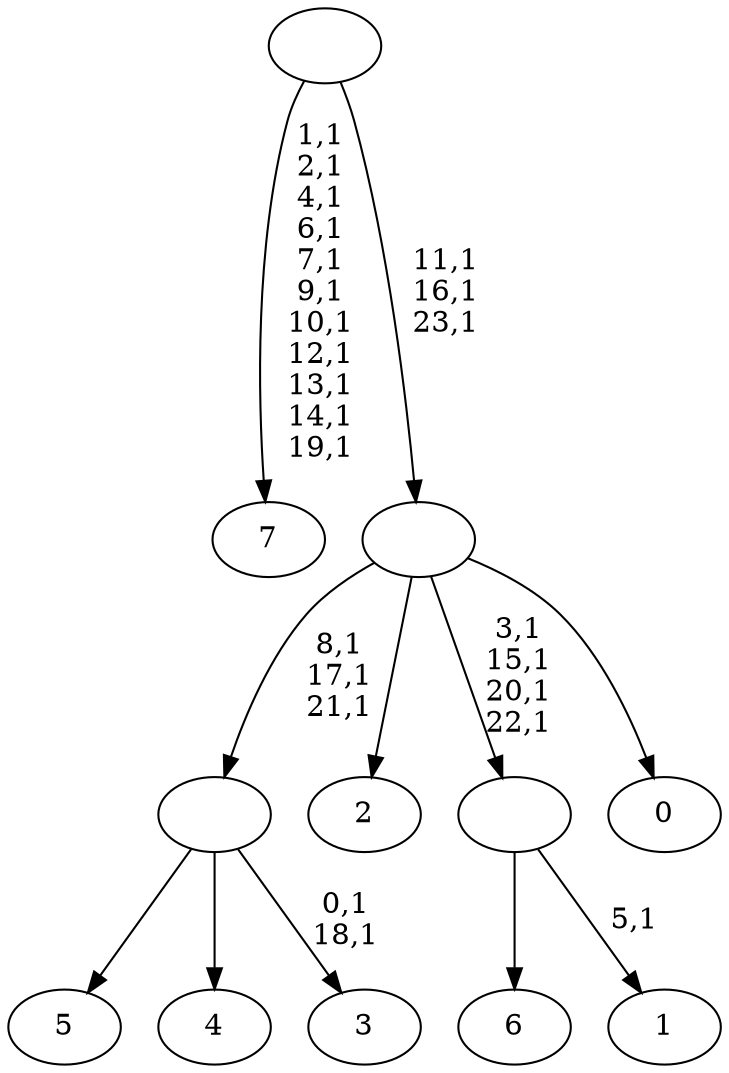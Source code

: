 digraph T {
	32 [label="7"]
	20 [label="6"]
	19 [label="5"]
	18 [label="4"]
	17 [label="3"]
	14 [label=""]
	11 [label="2"]
	10 [label="1"]
	8 [label=""]
	4 [label="0"]
	3 [label=""]
	0 [label=""]
	14 -> 17 [label="0,1\n18,1"]
	14 -> 19 [label=""]
	14 -> 18 [label=""]
	8 -> 10 [label="5,1"]
	8 -> 20 [label=""]
	3 -> 8 [label="3,1\n15,1\n20,1\n22,1"]
	3 -> 14 [label="8,1\n17,1\n21,1"]
	3 -> 11 [label=""]
	3 -> 4 [label=""]
	0 -> 3 [label="11,1\n16,1\n23,1"]
	0 -> 32 [label="1,1\n2,1\n4,1\n6,1\n7,1\n9,1\n10,1\n12,1\n13,1\n14,1\n19,1"]
}
